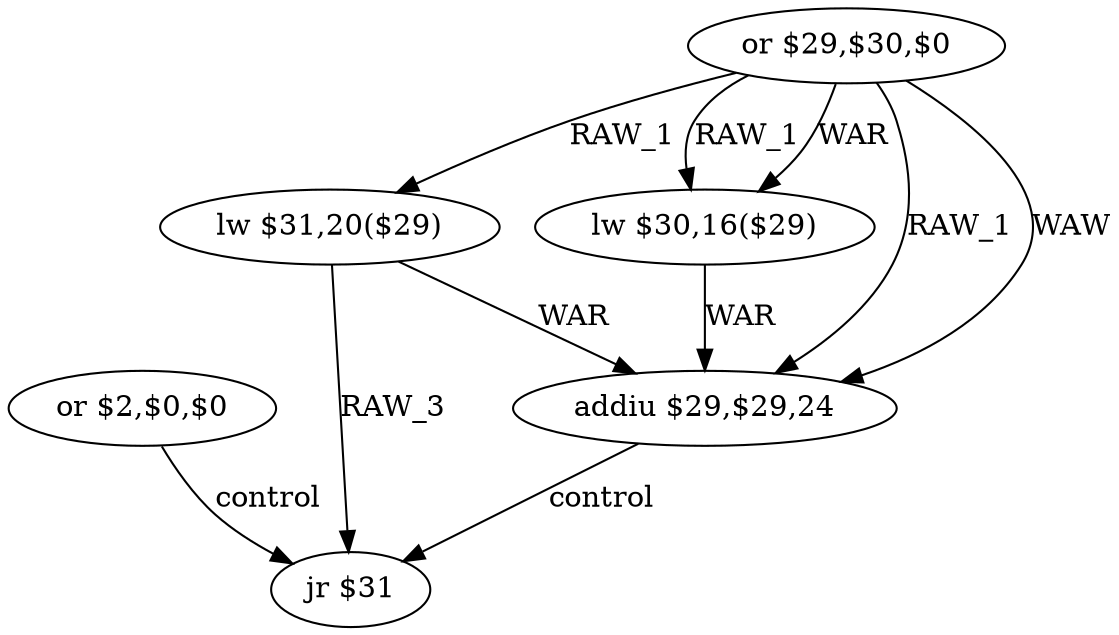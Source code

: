 digraph G1 {
node [shape = ellipse];
i0 [label = "or $2,$0,$0"] ;
i0 ->  i5 [label= "control"];
i5 [label = "jr $31"] ;
i1 [label = "or $29,$30,$0"] ;
i1 ->  i2 [label= "RAW_1"];
i1 ->  i3 [label= "RAW_1"];
i1 ->  i3 [label= "WAR"];
i1 ->  i4 [label= "RAW_1"];
i1 ->  i4 [label= "WAW"];
i2 [label = "lw $31,20($29)"] ;
i2 ->  i4 [label= "WAR"];
i2 ->  i5 [label= "RAW_3"];
i4 [label = "addiu $29,$29,24"] ;
i4 ->  i5 [label= "control"];
i3 [label = "lw $30,16($29)"] ;
i3 ->  i4 [label= "WAR"];
}
